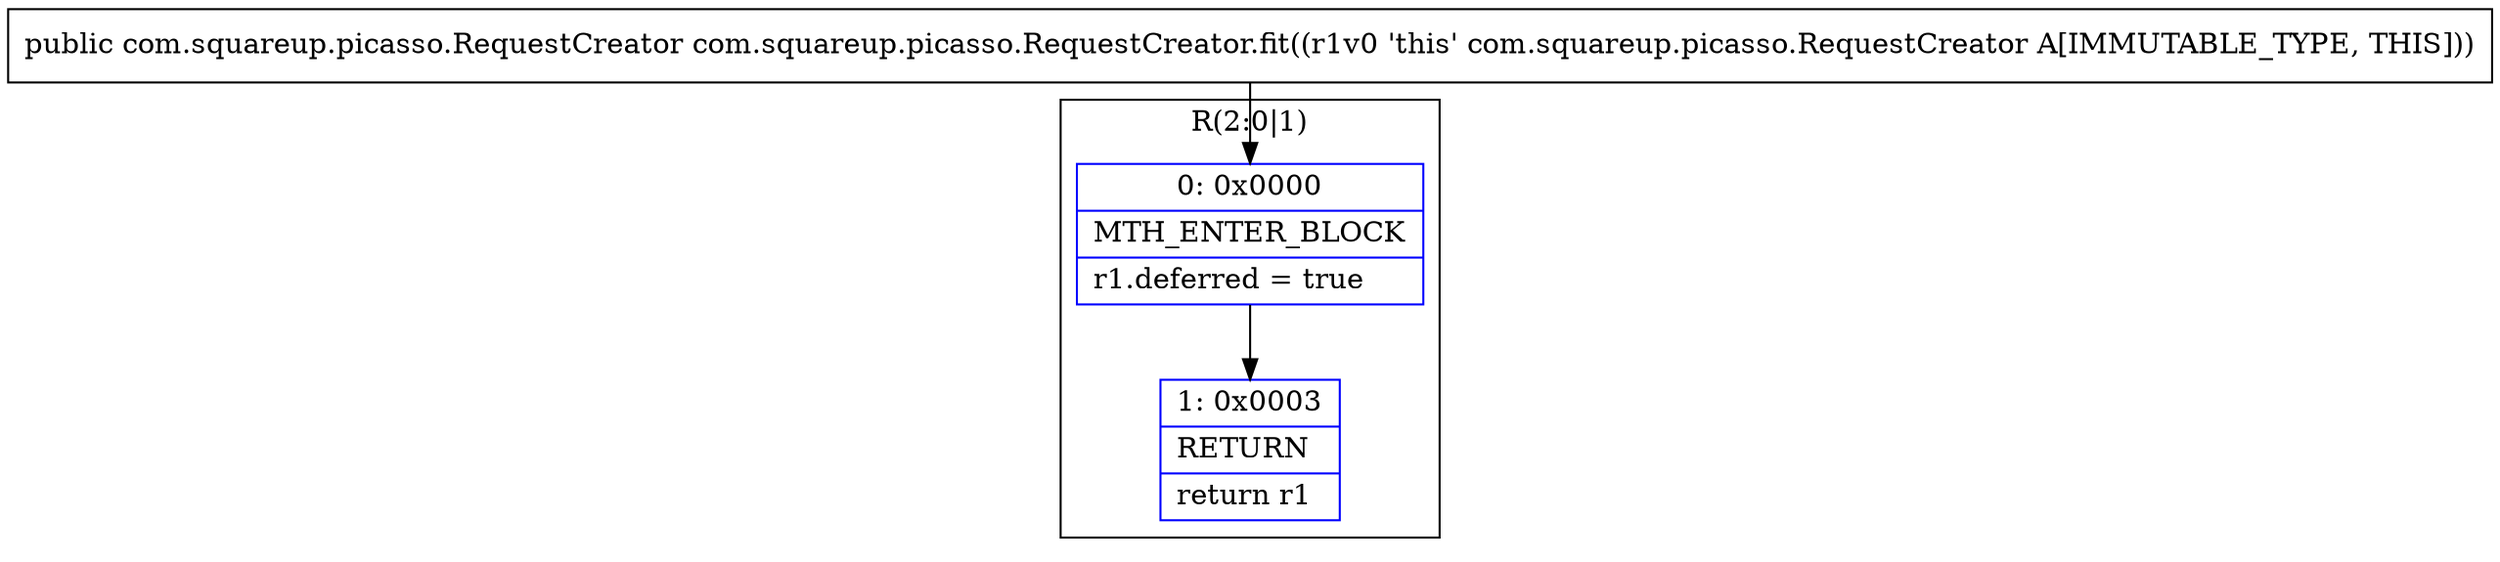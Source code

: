 digraph "CFG forcom.squareup.picasso.RequestCreator.fit()Lcom\/squareup\/picasso\/RequestCreator;" {
subgraph cluster_Region_1070155565 {
label = "R(2:0|1)";
node [shape=record,color=blue];
Node_0 [shape=record,label="{0\:\ 0x0000|MTH_ENTER_BLOCK\l|r1.deferred = true\l}"];
Node_1 [shape=record,label="{1\:\ 0x0003|RETURN\l|return r1\l}"];
}
MethodNode[shape=record,label="{public com.squareup.picasso.RequestCreator com.squareup.picasso.RequestCreator.fit((r1v0 'this' com.squareup.picasso.RequestCreator A[IMMUTABLE_TYPE, THIS])) }"];
MethodNode -> Node_0;
Node_0 -> Node_1;
}

